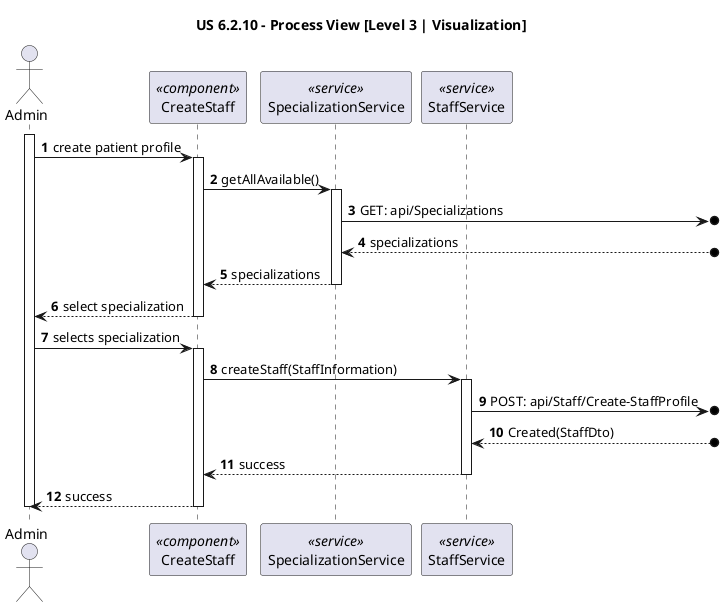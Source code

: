 @startuml

title "US 6.2.10 - Process View [Level 3 | Visualization]"

autonumber
actor Admin as USER 
participant "CreateStaff" as UPP <<component>> 
participant "SpecializationService" as SS <<service>>
participant "StaffService" as PS <<service>>

activate USER
USER -> UPP : create patient profile
activate UPP

UPP -> SS: getAllAvailable()
activate SS

SS ->o] : GET: api/Specializations
SS <--o] : specializations

SS --> UPP: specializations
deactivate SS
UPP --> USER : select specialization
deactivate UPP

USER -> UPP: selects specialization
activate UPP

UPP -> PS : createStaff(StaffInformation)
activate PS

PS ->o] : POST: api/Staff/Create-StaffProfile

PS <--o] : Created(StaffDto)

PS --> UPP: success
deactivate PS

UPP --> USER: success
deactivate UPP
deactivate USER



@enduml